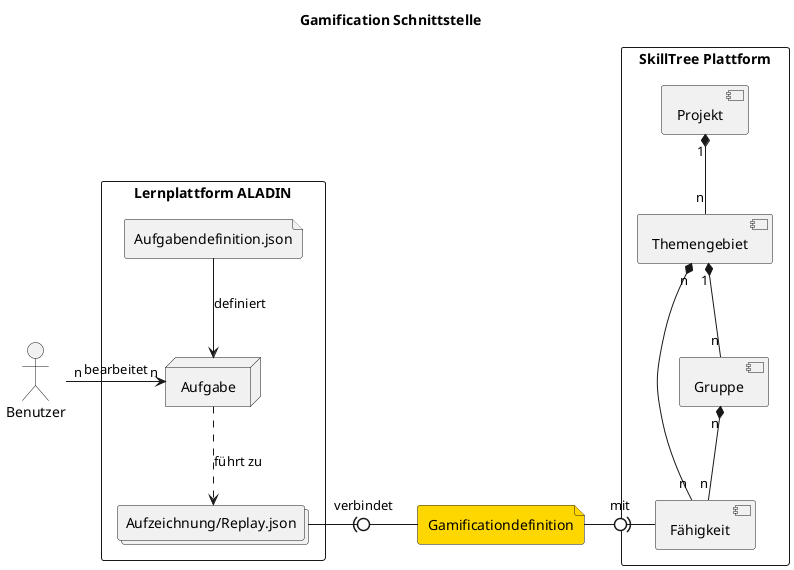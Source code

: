 @startuml communication_interfaces

'skinparam monochrome true

title "Gamification Schnittstelle"

"Benutzer" as U

rectangle "Lernplattform ALADIN" {
  file "Aufgabendefinition.json" as TD
  node "Aufgabe" as T
  collections "Aufzeichnung/Replay.json" as RP
}

file "Gamificationdefinition" as GD #gold

rectangle "SkillTree Plattform" {
  [Projekt]
  [Themengebiet]
  [Gruppe]
  [Fähigkeit]
}
TD --> T : definiert
T "n" <-l- "n" U : bearbeitet
T ..> RP : führt zu
RP -right(0- GD : verbindet
GD -right0)- [Fähigkeit]: mit
[Projekt] "1" *-- "n" [Themengebiet]
[Themengebiet] "1" *-- "n" [Gruppe]
[Gruppe] "n" *-- "n" [Fähigkeit]
[Themengebiet] "n" *-- "n" [Fähigkeit]

@enduml